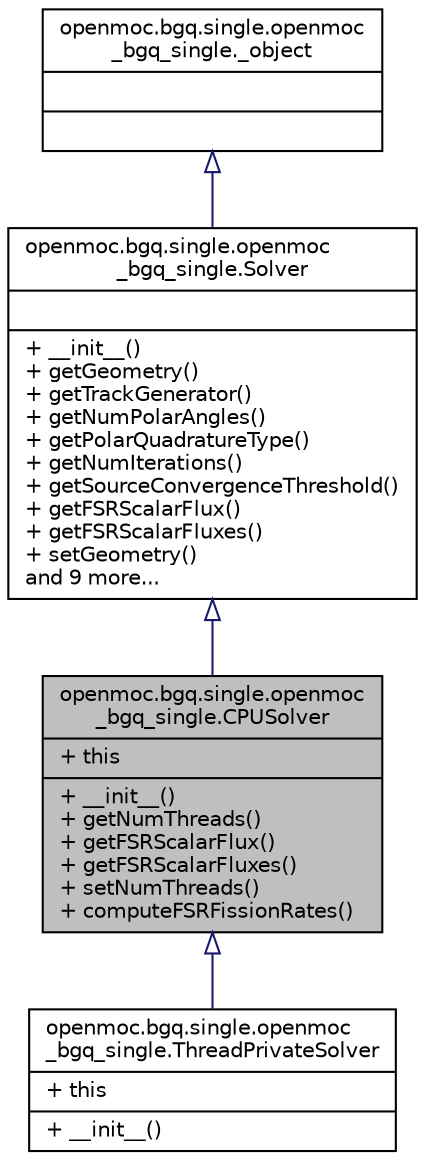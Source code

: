 digraph "openmoc.bgq.single.openmoc_bgq_single.CPUSolver"
{
  edge [fontname="Helvetica",fontsize="10",labelfontname="Helvetica",labelfontsize="10"];
  node [fontname="Helvetica",fontsize="10",shape=record];
  Node1 [label="{openmoc.bgq.single.openmoc\l_bgq_single.CPUSolver\n|+ this\l|+ __init__()\l+ getNumThreads()\l+ getFSRScalarFlux()\l+ getFSRScalarFluxes()\l+ setNumThreads()\l+ computeFSRFissionRates()\l}",height=0.2,width=0.4,color="black", fillcolor="grey75", style="filled" fontcolor="black"];
  Node2 -> Node1 [dir="back",color="midnightblue",fontsize="10",style="solid",arrowtail="onormal",fontname="Helvetica"];
  Node2 [label="{openmoc.bgq.single.openmoc\l_bgq_single.Solver\n||+ __init__()\l+ getGeometry()\l+ getTrackGenerator()\l+ getNumPolarAngles()\l+ getPolarQuadratureType()\l+ getNumIterations()\l+ getSourceConvergenceThreshold()\l+ getFSRScalarFlux()\l+ getFSRScalarFluxes()\l+ setGeometry()\land 9 more...\l}",height=0.2,width=0.4,color="black", fillcolor="white", style="filled",URL="$classopenmoc_1_1bgq_1_1single_1_1openmoc__bgq__single_1_1Solver.html"];
  Node3 -> Node2 [dir="back",color="midnightblue",fontsize="10",style="solid",arrowtail="onormal",fontname="Helvetica"];
  Node3 [label="{openmoc.bgq.single.openmoc\l_bgq_single._object\n||}",height=0.2,width=0.4,color="black", fillcolor="white", style="filled",URL="$classopenmoc_1_1bgq_1_1single_1_1openmoc__bgq__single_1_1__object.html"];
  Node1 -> Node4 [dir="back",color="midnightblue",fontsize="10",style="solid",arrowtail="onormal",fontname="Helvetica"];
  Node4 [label="{openmoc.bgq.single.openmoc\l_bgq_single.ThreadPrivateSolver\n|+ this\l|+ __init__()\l}",height=0.2,width=0.4,color="black", fillcolor="white", style="filled",URL="$classopenmoc_1_1bgq_1_1single_1_1openmoc__bgq__single_1_1ThreadPrivateSolver.html"];
}
